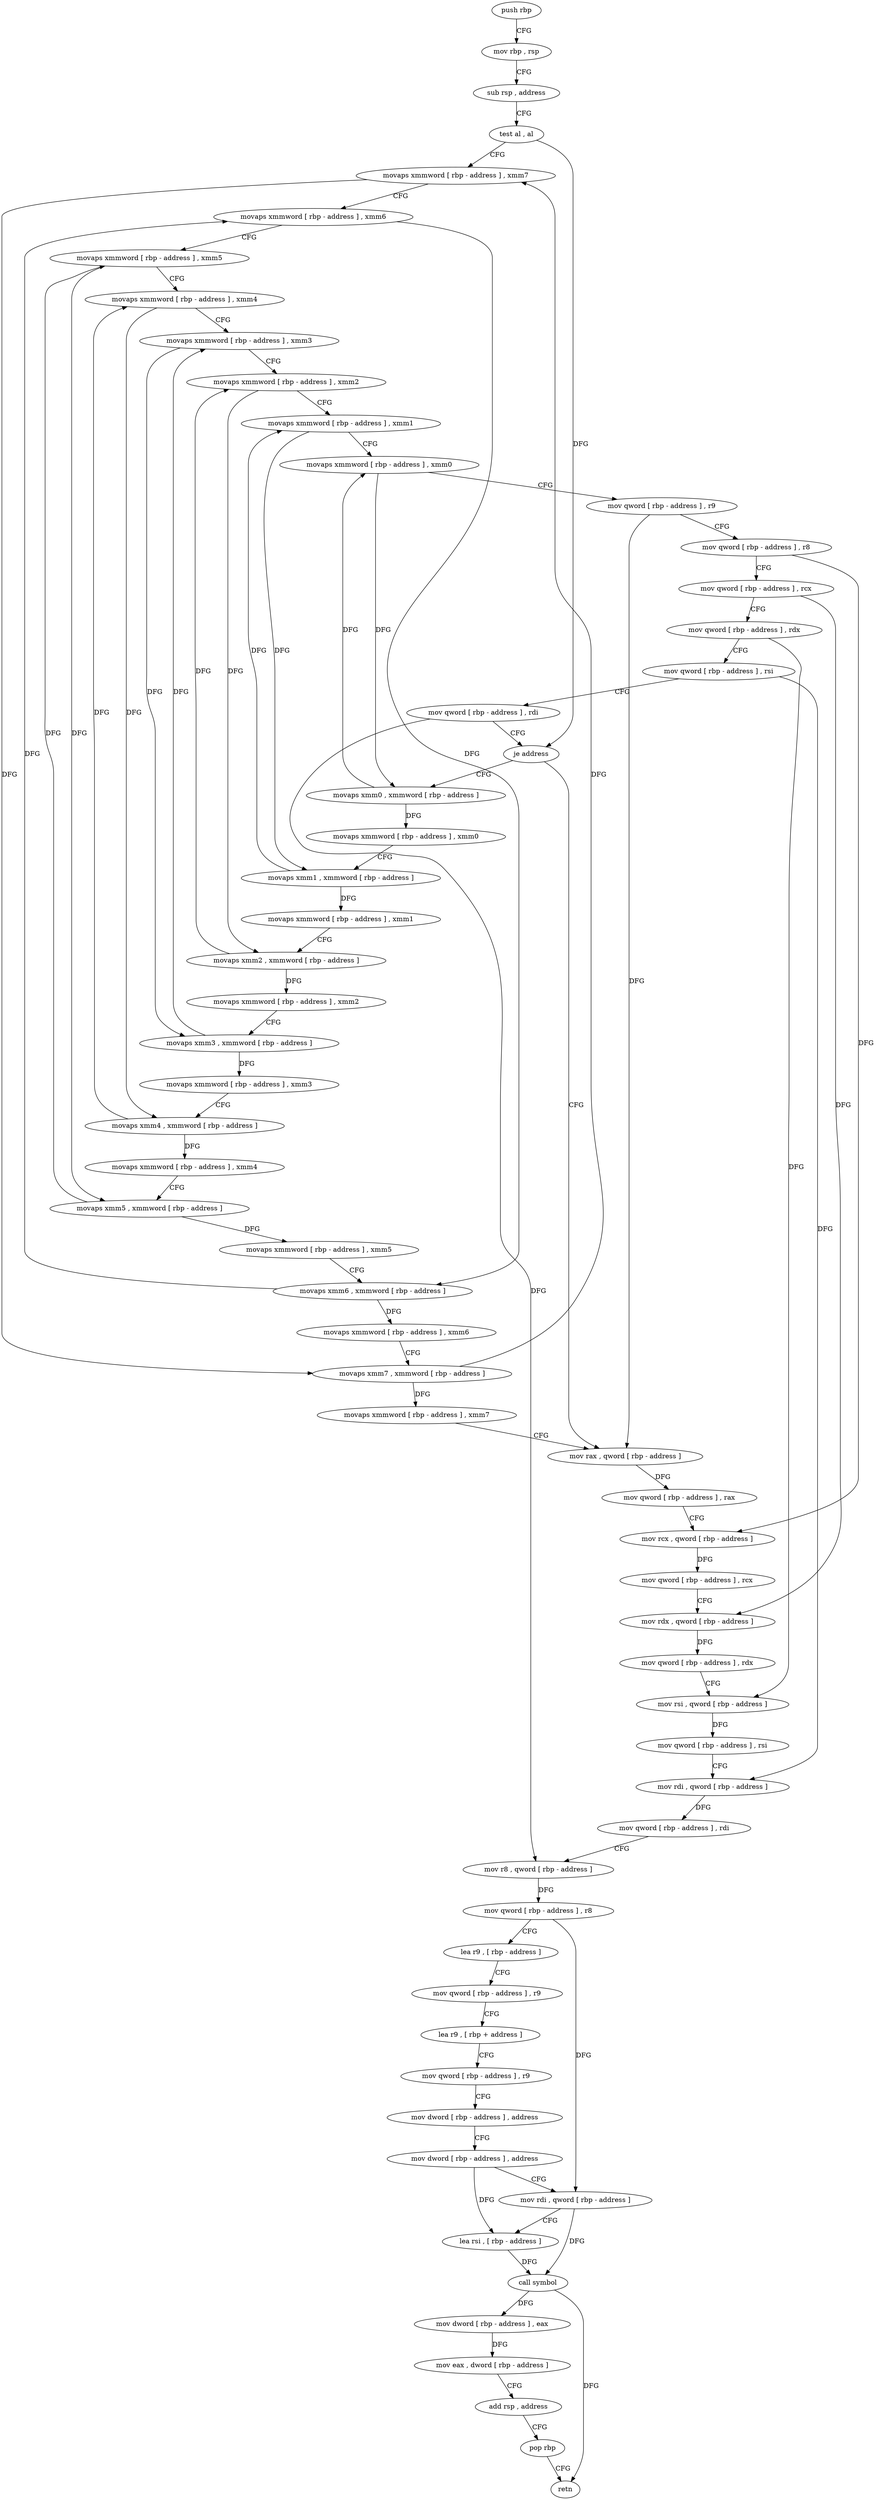 digraph "func" {
"4255216" [label = "push rbp" ]
"4255217" [label = "mov rbp , rsp" ]
"4255220" [label = "sub rsp , address" ]
"4255227" [label = "test al , al" ]
"4255229" [label = "movaps xmmword [ rbp - address ] , xmm7" ]
"4255236" [label = "movaps xmmword [ rbp - address ] , xmm6" ]
"4255243" [label = "movaps xmmword [ rbp - address ] , xmm5" ]
"4255250" [label = "movaps xmmword [ rbp - address ] , xmm4" ]
"4255257" [label = "movaps xmmword [ rbp - address ] , xmm3" ]
"4255264" [label = "movaps xmmword [ rbp - address ] , xmm2" ]
"4255271" [label = "movaps xmmword [ rbp - address ] , xmm1" ]
"4255278" [label = "movaps xmmword [ rbp - address ] , xmm0" ]
"4255285" [label = "mov qword [ rbp - address ] , r9" ]
"4255292" [label = "mov qword [ rbp - address ] , r8" ]
"4255299" [label = "mov qword [ rbp - address ] , rcx" ]
"4255306" [label = "mov qword [ rbp - address ] , rdx" ]
"4255313" [label = "mov qword [ rbp - address ] , rsi" ]
"4255320" [label = "mov qword [ rbp - address ] , rdi" ]
"4255327" [label = "je address" ]
"4255430" [label = "mov rax , qword [ rbp - address ]" ]
"4255333" [label = "movaps xmm0 , xmmword [ rbp - address ]" ]
"4255437" [label = "mov qword [ rbp - address ] , rax" ]
"4255444" [label = "mov rcx , qword [ rbp - address ]" ]
"4255451" [label = "mov qword [ rbp - address ] , rcx" ]
"4255458" [label = "mov rdx , qword [ rbp - address ]" ]
"4255465" [label = "mov qword [ rbp - address ] , rdx" ]
"4255472" [label = "mov rsi , qword [ rbp - address ]" ]
"4255479" [label = "mov qword [ rbp - address ] , rsi" ]
"4255486" [label = "mov rdi , qword [ rbp - address ]" ]
"4255493" [label = "mov qword [ rbp - address ] , rdi" ]
"4255500" [label = "mov r8 , qword [ rbp - address ]" ]
"4255507" [label = "mov qword [ rbp - address ] , r8" ]
"4255511" [label = "lea r9 , [ rbp - address ]" ]
"4255518" [label = "mov qword [ rbp - address ] , r9" ]
"4255522" [label = "lea r9 , [ rbp + address ]" ]
"4255526" [label = "mov qword [ rbp - address ] , r9" ]
"4255530" [label = "mov dword [ rbp - address ] , address" ]
"4255537" [label = "mov dword [ rbp - address ] , address" ]
"4255544" [label = "mov rdi , qword [ rbp - address ]" ]
"4255548" [label = "lea rsi , [ rbp - address ]" ]
"4255552" [label = "call symbol" ]
"4255557" [label = "mov dword [ rbp - address ] , eax" ]
"4255560" [label = "mov eax , dword [ rbp - address ]" ]
"4255563" [label = "add rsp , address" ]
"4255570" [label = "pop rbp" ]
"4255571" [label = "retn" ]
"4255340" [label = "movaps xmmword [ rbp - address ] , xmm0" ]
"4255347" [label = "movaps xmm1 , xmmword [ rbp - address ]" ]
"4255354" [label = "movaps xmmword [ rbp - address ] , xmm1" ]
"4255361" [label = "movaps xmm2 , xmmword [ rbp - address ]" ]
"4255368" [label = "movaps xmmword [ rbp - address ] , xmm2" ]
"4255375" [label = "movaps xmm3 , xmmword [ rbp - address ]" ]
"4255382" [label = "movaps xmmword [ rbp - address ] , xmm3" ]
"4255386" [label = "movaps xmm4 , xmmword [ rbp - address ]" ]
"4255393" [label = "movaps xmmword [ rbp - address ] , xmm4" ]
"4255397" [label = "movaps xmm5 , xmmword [ rbp - address ]" ]
"4255404" [label = "movaps xmmword [ rbp - address ] , xmm5" ]
"4255408" [label = "movaps xmm6 , xmmword [ rbp - address ]" ]
"4255415" [label = "movaps xmmword [ rbp - address ] , xmm6" ]
"4255419" [label = "movaps xmm7 , xmmword [ rbp - address ]" ]
"4255426" [label = "movaps xmmword [ rbp - address ] , xmm7" ]
"4255216" -> "4255217" [ label = "CFG" ]
"4255217" -> "4255220" [ label = "CFG" ]
"4255220" -> "4255227" [ label = "CFG" ]
"4255227" -> "4255229" [ label = "CFG" ]
"4255227" -> "4255327" [ label = "DFG" ]
"4255229" -> "4255236" [ label = "CFG" ]
"4255229" -> "4255419" [ label = "DFG" ]
"4255236" -> "4255243" [ label = "CFG" ]
"4255236" -> "4255408" [ label = "DFG" ]
"4255243" -> "4255250" [ label = "CFG" ]
"4255243" -> "4255397" [ label = "DFG" ]
"4255250" -> "4255257" [ label = "CFG" ]
"4255250" -> "4255386" [ label = "DFG" ]
"4255257" -> "4255264" [ label = "CFG" ]
"4255257" -> "4255375" [ label = "DFG" ]
"4255264" -> "4255271" [ label = "CFG" ]
"4255264" -> "4255361" [ label = "DFG" ]
"4255271" -> "4255278" [ label = "CFG" ]
"4255271" -> "4255347" [ label = "DFG" ]
"4255278" -> "4255285" [ label = "CFG" ]
"4255278" -> "4255333" [ label = "DFG" ]
"4255285" -> "4255292" [ label = "CFG" ]
"4255285" -> "4255430" [ label = "DFG" ]
"4255292" -> "4255299" [ label = "CFG" ]
"4255292" -> "4255444" [ label = "DFG" ]
"4255299" -> "4255306" [ label = "CFG" ]
"4255299" -> "4255458" [ label = "DFG" ]
"4255306" -> "4255313" [ label = "CFG" ]
"4255306" -> "4255472" [ label = "DFG" ]
"4255313" -> "4255320" [ label = "CFG" ]
"4255313" -> "4255486" [ label = "DFG" ]
"4255320" -> "4255327" [ label = "CFG" ]
"4255320" -> "4255500" [ label = "DFG" ]
"4255327" -> "4255430" [ label = "CFG" ]
"4255327" -> "4255333" [ label = "CFG" ]
"4255430" -> "4255437" [ label = "DFG" ]
"4255333" -> "4255340" [ label = "DFG" ]
"4255333" -> "4255278" [ label = "DFG" ]
"4255437" -> "4255444" [ label = "CFG" ]
"4255444" -> "4255451" [ label = "DFG" ]
"4255451" -> "4255458" [ label = "CFG" ]
"4255458" -> "4255465" [ label = "DFG" ]
"4255465" -> "4255472" [ label = "CFG" ]
"4255472" -> "4255479" [ label = "DFG" ]
"4255479" -> "4255486" [ label = "CFG" ]
"4255486" -> "4255493" [ label = "DFG" ]
"4255493" -> "4255500" [ label = "CFG" ]
"4255500" -> "4255507" [ label = "DFG" ]
"4255507" -> "4255511" [ label = "CFG" ]
"4255507" -> "4255544" [ label = "DFG" ]
"4255511" -> "4255518" [ label = "CFG" ]
"4255518" -> "4255522" [ label = "CFG" ]
"4255522" -> "4255526" [ label = "CFG" ]
"4255526" -> "4255530" [ label = "CFG" ]
"4255530" -> "4255537" [ label = "CFG" ]
"4255537" -> "4255544" [ label = "CFG" ]
"4255537" -> "4255548" [ label = "DFG" ]
"4255544" -> "4255548" [ label = "CFG" ]
"4255544" -> "4255552" [ label = "DFG" ]
"4255548" -> "4255552" [ label = "DFG" ]
"4255552" -> "4255557" [ label = "DFG" ]
"4255552" -> "4255571" [ label = "DFG" ]
"4255557" -> "4255560" [ label = "DFG" ]
"4255560" -> "4255563" [ label = "CFG" ]
"4255563" -> "4255570" [ label = "CFG" ]
"4255570" -> "4255571" [ label = "CFG" ]
"4255340" -> "4255347" [ label = "CFG" ]
"4255347" -> "4255354" [ label = "DFG" ]
"4255347" -> "4255271" [ label = "DFG" ]
"4255354" -> "4255361" [ label = "CFG" ]
"4255361" -> "4255368" [ label = "DFG" ]
"4255361" -> "4255264" [ label = "DFG" ]
"4255368" -> "4255375" [ label = "CFG" ]
"4255375" -> "4255382" [ label = "DFG" ]
"4255375" -> "4255257" [ label = "DFG" ]
"4255382" -> "4255386" [ label = "CFG" ]
"4255386" -> "4255393" [ label = "DFG" ]
"4255386" -> "4255250" [ label = "DFG" ]
"4255393" -> "4255397" [ label = "CFG" ]
"4255397" -> "4255404" [ label = "DFG" ]
"4255397" -> "4255243" [ label = "DFG" ]
"4255404" -> "4255408" [ label = "CFG" ]
"4255408" -> "4255415" [ label = "DFG" ]
"4255408" -> "4255236" [ label = "DFG" ]
"4255415" -> "4255419" [ label = "CFG" ]
"4255419" -> "4255426" [ label = "DFG" ]
"4255419" -> "4255229" [ label = "DFG" ]
"4255426" -> "4255430" [ label = "CFG" ]
}

